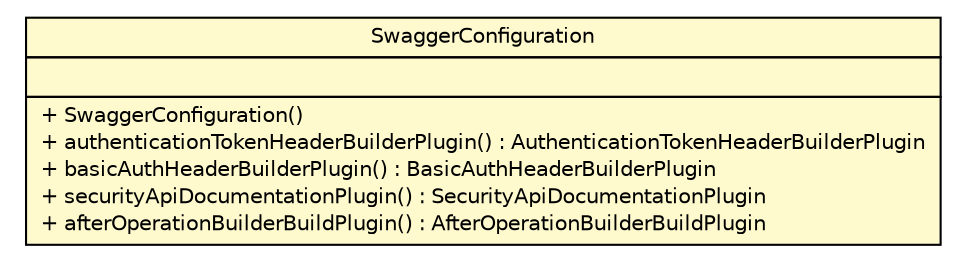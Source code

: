 #!/usr/local/bin/dot
#
# Class diagram 
# Generated by UMLGraph version R5_6-24-gf6e263 (http://www.umlgraph.org/)
#

digraph G {
	edge [fontname="Helvetica",fontsize=10,labelfontname="Helvetica",labelfontsize=10];
	node [fontname="Helvetica",fontsize=10,shape=plaintext];
	nodesep=0.25;
	ranksep=0.5;
	// com.yirendai.oss.lib.security.starter.SwaggerConfiguration
	c3898 [label=<<table title="com.yirendai.oss.lib.security.starter.SwaggerConfiguration" border="0" cellborder="1" cellspacing="0" cellpadding="2" port="p" bgcolor="lemonChiffon" href="./SwaggerConfiguration.html">
		<tr><td><table border="0" cellspacing="0" cellpadding="1">
<tr><td align="center" balign="center"> SwaggerConfiguration </td></tr>
		</table></td></tr>
		<tr><td><table border="0" cellspacing="0" cellpadding="1">
<tr><td align="left" balign="left">  </td></tr>
		</table></td></tr>
		<tr><td><table border="0" cellspacing="0" cellpadding="1">
<tr><td align="left" balign="left"> + SwaggerConfiguration() </td></tr>
<tr><td align="left" balign="left"> + authenticationTokenHeaderBuilderPlugin() : AuthenticationTokenHeaderBuilderPlugin </td></tr>
<tr><td align="left" balign="left"> + basicAuthHeaderBuilderPlugin() : BasicAuthHeaderBuilderPlugin </td></tr>
<tr><td align="left" balign="left"> + securityApiDocumentationPlugin() : SecurityApiDocumentationPlugin </td></tr>
<tr><td align="left" balign="left"> + afterOperationBuilderBuildPlugin() : AfterOperationBuilderBuildPlugin </td></tr>
		</table></td></tr>
		</table>>, URL="./SwaggerConfiguration.html", fontname="Helvetica", fontcolor="black", fontsize=10.0];
}

